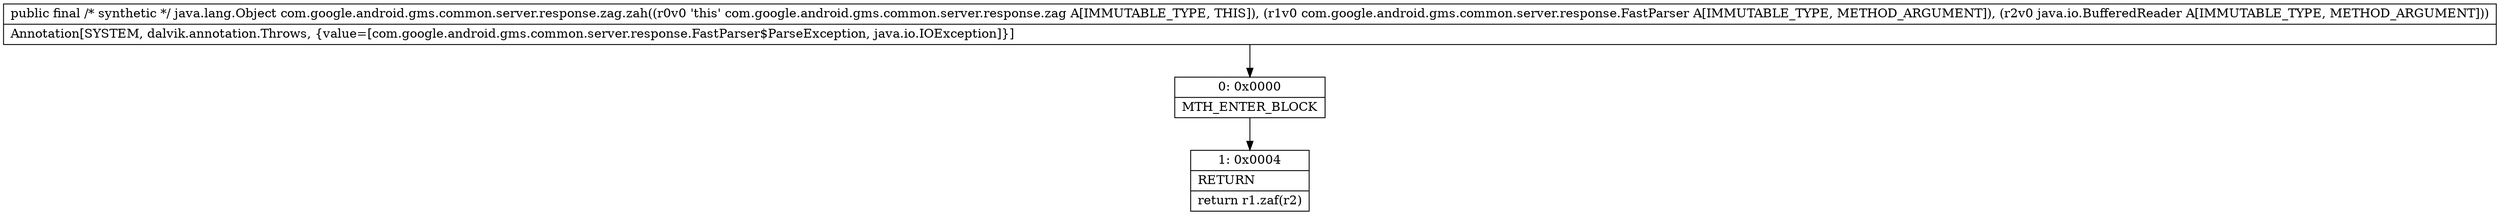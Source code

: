 digraph "CFG forcom.google.android.gms.common.server.response.zag.zah(Lcom\/google\/android\/gms\/common\/server\/response\/FastParser;Ljava\/io\/BufferedReader;)Ljava\/lang\/Object;" {
Node_0 [shape=record,label="{0\:\ 0x0000|MTH_ENTER_BLOCK\l}"];
Node_1 [shape=record,label="{1\:\ 0x0004|RETURN\l|return r1.zaf(r2)\l}"];
MethodNode[shape=record,label="{public final \/* synthetic *\/ java.lang.Object com.google.android.gms.common.server.response.zag.zah((r0v0 'this' com.google.android.gms.common.server.response.zag A[IMMUTABLE_TYPE, THIS]), (r1v0 com.google.android.gms.common.server.response.FastParser A[IMMUTABLE_TYPE, METHOD_ARGUMENT]), (r2v0 java.io.BufferedReader A[IMMUTABLE_TYPE, METHOD_ARGUMENT]))  | Annotation[SYSTEM, dalvik.annotation.Throws, \{value=[com.google.android.gms.common.server.response.FastParser$ParseException, java.io.IOException]\}]\l}"];
MethodNode -> Node_0;
Node_0 -> Node_1;
}

